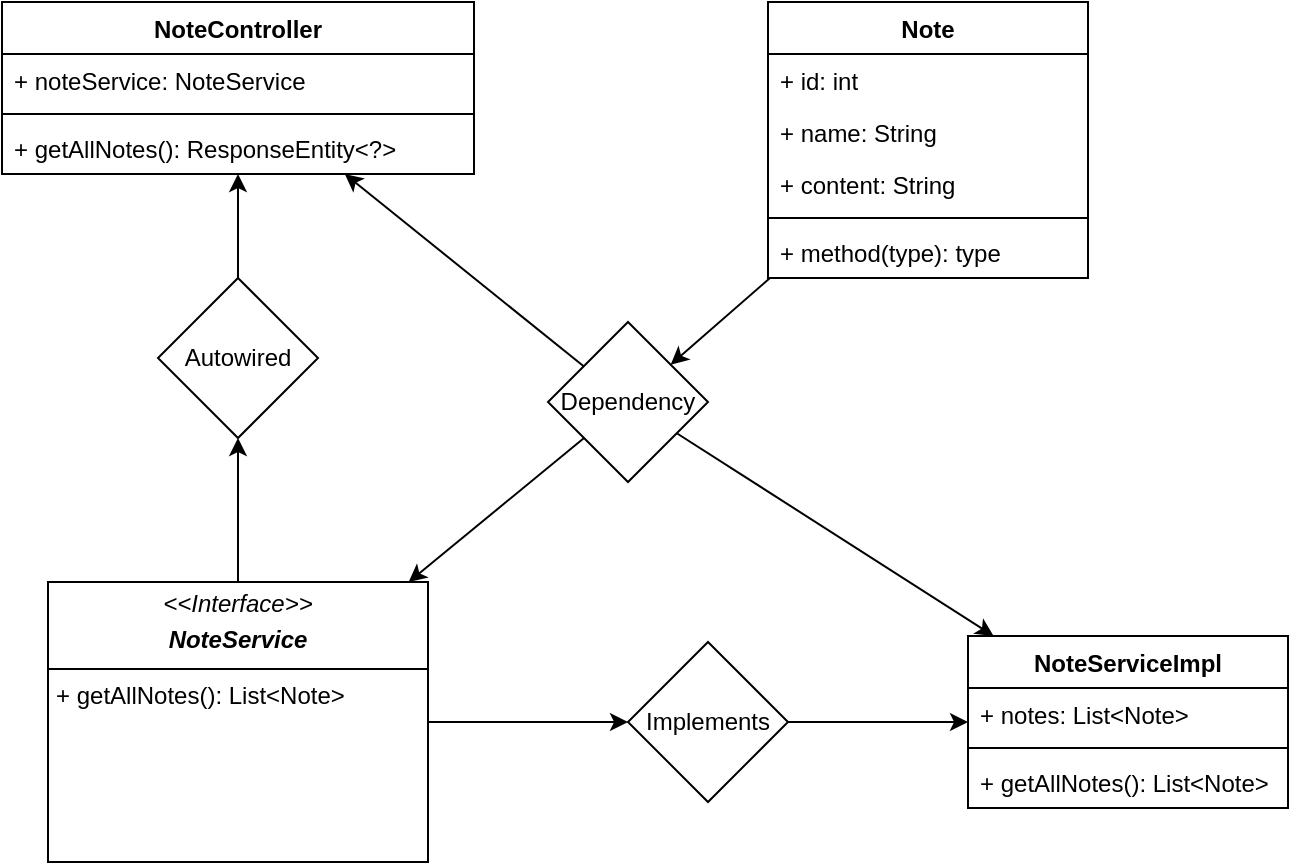 <mxfile version="24.1.0" type="device">
  <diagram name="Página-1" id="qYGX6ugHPkkqMKV3dael">
    <mxGraphModel dx="1035" dy="616" grid="1" gridSize="10" guides="1" tooltips="1" connect="1" arrows="1" fold="1" page="1" pageScale="1" pageWidth="827" pageHeight="1169" math="0" shadow="0">
      <root>
        <mxCell id="0" />
        <mxCell id="1" parent="0" />
        <mxCell id="sMjB-3dtgPWKzl6bNJH_-31" style="rounded=0;orthogonalLoop=1;jettySize=auto;html=1;" edge="1" parent="1" source="sMjB-3dtgPWKzl6bNJH_-2" target="sMjB-3dtgPWKzl6bNJH_-30">
          <mxGeometry relative="1" as="geometry" />
        </mxCell>
        <mxCell id="sMjB-3dtgPWKzl6bNJH_-2" value="Note" style="swimlane;fontStyle=1;align=center;verticalAlign=top;childLayout=stackLayout;horizontal=1;startSize=26;horizontalStack=0;resizeParent=1;resizeParentMax=0;resizeLast=0;collapsible=1;marginBottom=0;whiteSpace=wrap;html=1;" vertex="1" parent="1">
          <mxGeometry x="690" y="90" width="160" height="138" as="geometry" />
        </mxCell>
        <mxCell id="sMjB-3dtgPWKzl6bNJH_-3" value="+ id: int" style="text;strokeColor=none;fillColor=none;align=left;verticalAlign=top;spacingLeft=4;spacingRight=4;overflow=hidden;rotatable=0;points=[[0,0.5],[1,0.5]];portConstraint=eastwest;whiteSpace=wrap;html=1;" vertex="1" parent="sMjB-3dtgPWKzl6bNJH_-2">
          <mxGeometry y="26" width="160" height="26" as="geometry" />
        </mxCell>
        <mxCell id="sMjB-3dtgPWKzl6bNJH_-15" value="+ name: String" style="text;strokeColor=none;fillColor=none;align=left;verticalAlign=top;spacingLeft=4;spacingRight=4;overflow=hidden;rotatable=0;points=[[0,0.5],[1,0.5]];portConstraint=eastwest;whiteSpace=wrap;html=1;" vertex="1" parent="sMjB-3dtgPWKzl6bNJH_-2">
          <mxGeometry y="52" width="160" height="26" as="geometry" />
        </mxCell>
        <mxCell id="sMjB-3dtgPWKzl6bNJH_-16" value="+ content: String" style="text;strokeColor=none;fillColor=none;align=left;verticalAlign=top;spacingLeft=4;spacingRight=4;overflow=hidden;rotatable=0;points=[[0,0.5],[1,0.5]];portConstraint=eastwest;whiteSpace=wrap;html=1;" vertex="1" parent="sMjB-3dtgPWKzl6bNJH_-2">
          <mxGeometry y="78" width="160" height="26" as="geometry" />
        </mxCell>
        <mxCell id="sMjB-3dtgPWKzl6bNJH_-4" value="" style="line;strokeWidth=1;fillColor=none;align=left;verticalAlign=middle;spacingTop=-1;spacingLeft=3;spacingRight=3;rotatable=0;labelPosition=right;points=[];portConstraint=eastwest;strokeColor=inherit;" vertex="1" parent="sMjB-3dtgPWKzl6bNJH_-2">
          <mxGeometry y="104" width="160" height="8" as="geometry" />
        </mxCell>
        <mxCell id="sMjB-3dtgPWKzl6bNJH_-5" value="+ method(type): type" style="text;strokeColor=none;fillColor=none;align=left;verticalAlign=top;spacingLeft=4;spacingRight=4;overflow=hidden;rotatable=0;points=[[0,0.5],[1,0.5]];portConstraint=eastwest;whiteSpace=wrap;html=1;" vertex="1" parent="sMjB-3dtgPWKzl6bNJH_-2">
          <mxGeometry y="112" width="160" height="26" as="geometry" />
        </mxCell>
        <mxCell id="sMjB-3dtgPWKzl6bNJH_-6" value="NoteController" style="swimlane;fontStyle=1;align=center;verticalAlign=top;childLayout=stackLayout;horizontal=1;startSize=26;horizontalStack=0;resizeParent=1;resizeParentMax=0;resizeLast=0;collapsible=1;marginBottom=0;whiteSpace=wrap;html=1;" vertex="1" parent="1">
          <mxGeometry x="307" y="90" width="236" height="86" as="geometry" />
        </mxCell>
        <mxCell id="sMjB-3dtgPWKzl6bNJH_-7" value="+ noteService: NoteService" style="text;strokeColor=none;fillColor=none;align=left;verticalAlign=top;spacingLeft=4;spacingRight=4;overflow=hidden;rotatable=0;points=[[0,0.5],[1,0.5]];portConstraint=eastwest;whiteSpace=wrap;html=1;" vertex="1" parent="sMjB-3dtgPWKzl6bNJH_-6">
          <mxGeometry y="26" width="236" height="26" as="geometry" />
        </mxCell>
        <mxCell id="sMjB-3dtgPWKzl6bNJH_-8" value="" style="line;strokeWidth=1;fillColor=none;align=left;verticalAlign=middle;spacingTop=-1;spacingLeft=3;spacingRight=3;rotatable=0;labelPosition=right;points=[];portConstraint=eastwest;strokeColor=inherit;" vertex="1" parent="sMjB-3dtgPWKzl6bNJH_-6">
          <mxGeometry y="52" width="236" height="8" as="geometry" />
        </mxCell>
        <mxCell id="sMjB-3dtgPWKzl6bNJH_-9" value="+ getAllNotes(): ResponseEntity&amp;lt;?&amp;gt;" style="text;strokeColor=none;fillColor=none;align=left;verticalAlign=top;spacingLeft=4;spacingRight=4;overflow=hidden;rotatable=0;points=[[0,0.5],[1,0.5]];portConstraint=eastwest;whiteSpace=wrap;html=1;" vertex="1" parent="sMjB-3dtgPWKzl6bNJH_-6">
          <mxGeometry y="60" width="236" height="26" as="geometry" />
        </mxCell>
        <mxCell id="sMjB-3dtgPWKzl6bNJH_-21" style="edgeStyle=orthogonalEdgeStyle;rounded=0;orthogonalLoop=1;jettySize=auto;html=1;" edge="1" parent="1" source="sMjB-3dtgPWKzl6bNJH_-23" target="sMjB-3dtgPWKzl6bNJH_-17">
          <mxGeometry relative="1" as="geometry" />
        </mxCell>
        <mxCell id="sMjB-3dtgPWKzl6bNJH_-25" style="edgeStyle=orthogonalEdgeStyle;rounded=0;orthogonalLoop=1;jettySize=auto;html=1;" edge="1" parent="1" source="sMjB-3dtgPWKzl6bNJH_-27" target="sMjB-3dtgPWKzl6bNJH_-6">
          <mxGeometry relative="1" as="geometry" />
        </mxCell>
        <mxCell id="sMjB-3dtgPWKzl6bNJH_-14" value="&lt;p style=&quot;margin:0px;margin-top:4px;text-align:center;&quot;&gt;&lt;i&gt;&amp;lt;&amp;lt;Interface&amp;gt;&amp;gt;&lt;/i&gt;&lt;/p&gt;&lt;p style=&quot;margin:0px;margin-top:4px;text-align:center;&quot;&gt;&lt;i&gt;&lt;b&gt;NoteService&lt;/b&gt;&lt;/i&gt;&lt;br&gt;&lt;/p&gt;&lt;hr size=&quot;1&quot; style=&quot;border-style:solid;&quot;&gt;&lt;p style=&quot;margin:0px;margin-left:4px;&quot;&gt;+ getAllNotes(): List&amp;lt;Note&amp;gt;&lt;/p&gt;" style="verticalAlign=top;align=left;overflow=fill;html=1;whiteSpace=wrap;" vertex="1" parent="1">
          <mxGeometry x="330" y="380" width="190" height="140" as="geometry" />
        </mxCell>
        <mxCell id="sMjB-3dtgPWKzl6bNJH_-17" value="NoteServiceImpl" style="swimlane;fontStyle=1;align=center;verticalAlign=top;childLayout=stackLayout;horizontal=1;startSize=26;horizontalStack=0;resizeParent=1;resizeParentMax=0;resizeLast=0;collapsible=1;marginBottom=0;whiteSpace=wrap;html=1;" vertex="1" parent="1">
          <mxGeometry x="790" y="407" width="160" height="86" as="geometry" />
        </mxCell>
        <mxCell id="sMjB-3dtgPWKzl6bNJH_-18" value="+ notes: List&amp;lt;Note&amp;gt;" style="text;strokeColor=none;fillColor=none;align=left;verticalAlign=top;spacingLeft=4;spacingRight=4;overflow=hidden;rotatable=0;points=[[0,0.5],[1,0.5]];portConstraint=eastwest;whiteSpace=wrap;html=1;" vertex="1" parent="sMjB-3dtgPWKzl6bNJH_-17">
          <mxGeometry y="26" width="160" height="26" as="geometry" />
        </mxCell>
        <mxCell id="sMjB-3dtgPWKzl6bNJH_-19" value="" style="line;strokeWidth=1;fillColor=none;align=left;verticalAlign=middle;spacingTop=-1;spacingLeft=3;spacingRight=3;rotatable=0;labelPosition=right;points=[];portConstraint=eastwest;strokeColor=inherit;" vertex="1" parent="sMjB-3dtgPWKzl6bNJH_-17">
          <mxGeometry y="52" width="160" height="8" as="geometry" />
        </mxCell>
        <mxCell id="sMjB-3dtgPWKzl6bNJH_-20" value="+ getAllNotes(): List&amp;lt;Note&amp;gt;" style="text;strokeColor=none;fillColor=none;align=left;verticalAlign=top;spacingLeft=4;spacingRight=4;overflow=hidden;rotatable=0;points=[[0,0.5],[1,0.5]];portConstraint=eastwest;whiteSpace=wrap;html=1;" vertex="1" parent="sMjB-3dtgPWKzl6bNJH_-17">
          <mxGeometry y="60" width="160" height="26" as="geometry" />
        </mxCell>
        <mxCell id="sMjB-3dtgPWKzl6bNJH_-22" value="" style="edgeStyle=orthogonalEdgeStyle;rounded=0;orthogonalLoop=1;jettySize=auto;html=1;" edge="1" parent="1" source="sMjB-3dtgPWKzl6bNJH_-14" target="sMjB-3dtgPWKzl6bNJH_-23">
          <mxGeometry relative="1" as="geometry">
            <mxPoint x="520" y="480" as="sourcePoint" />
            <mxPoint x="660" y="406" as="targetPoint" />
          </mxGeometry>
        </mxCell>
        <mxCell id="sMjB-3dtgPWKzl6bNJH_-23" value="Implements" style="rhombus;whiteSpace=wrap;html=1;" vertex="1" parent="1">
          <mxGeometry x="620" y="410" width="80" height="80" as="geometry" />
        </mxCell>
        <mxCell id="sMjB-3dtgPWKzl6bNJH_-26" value="" style="edgeStyle=orthogonalEdgeStyle;rounded=0;orthogonalLoop=1;jettySize=auto;html=1;" edge="1" parent="1" source="sMjB-3dtgPWKzl6bNJH_-14" target="sMjB-3dtgPWKzl6bNJH_-27">
          <mxGeometry relative="1" as="geometry">
            <mxPoint x="425" y="410" as="sourcePoint" />
            <mxPoint x="402" y="296" as="targetPoint" />
          </mxGeometry>
        </mxCell>
        <mxCell id="sMjB-3dtgPWKzl6bNJH_-27" value="Autowired" style="rhombus;whiteSpace=wrap;html=1;" vertex="1" parent="1">
          <mxGeometry x="385" y="228" width="80" height="80" as="geometry" />
        </mxCell>
        <mxCell id="sMjB-3dtgPWKzl6bNJH_-32" style="rounded=0;orthogonalLoop=1;jettySize=auto;html=1;" edge="1" parent="1" source="sMjB-3dtgPWKzl6bNJH_-30" target="sMjB-3dtgPWKzl6bNJH_-6">
          <mxGeometry relative="1" as="geometry" />
        </mxCell>
        <mxCell id="sMjB-3dtgPWKzl6bNJH_-33" style="rounded=0;orthogonalLoop=1;jettySize=auto;html=1;" edge="1" parent="1" source="sMjB-3dtgPWKzl6bNJH_-30" target="sMjB-3dtgPWKzl6bNJH_-14">
          <mxGeometry relative="1" as="geometry" />
        </mxCell>
        <mxCell id="sMjB-3dtgPWKzl6bNJH_-34" style="rounded=0;orthogonalLoop=1;jettySize=auto;html=1;" edge="1" parent="1" source="sMjB-3dtgPWKzl6bNJH_-30" target="sMjB-3dtgPWKzl6bNJH_-17">
          <mxGeometry relative="1" as="geometry" />
        </mxCell>
        <mxCell id="sMjB-3dtgPWKzl6bNJH_-30" value="Dependency" style="rhombus;whiteSpace=wrap;html=1;" vertex="1" parent="1">
          <mxGeometry x="580" y="250" width="80" height="80" as="geometry" />
        </mxCell>
      </root>
    </mxGraphModel>
  </diagram>
</mxfile>
